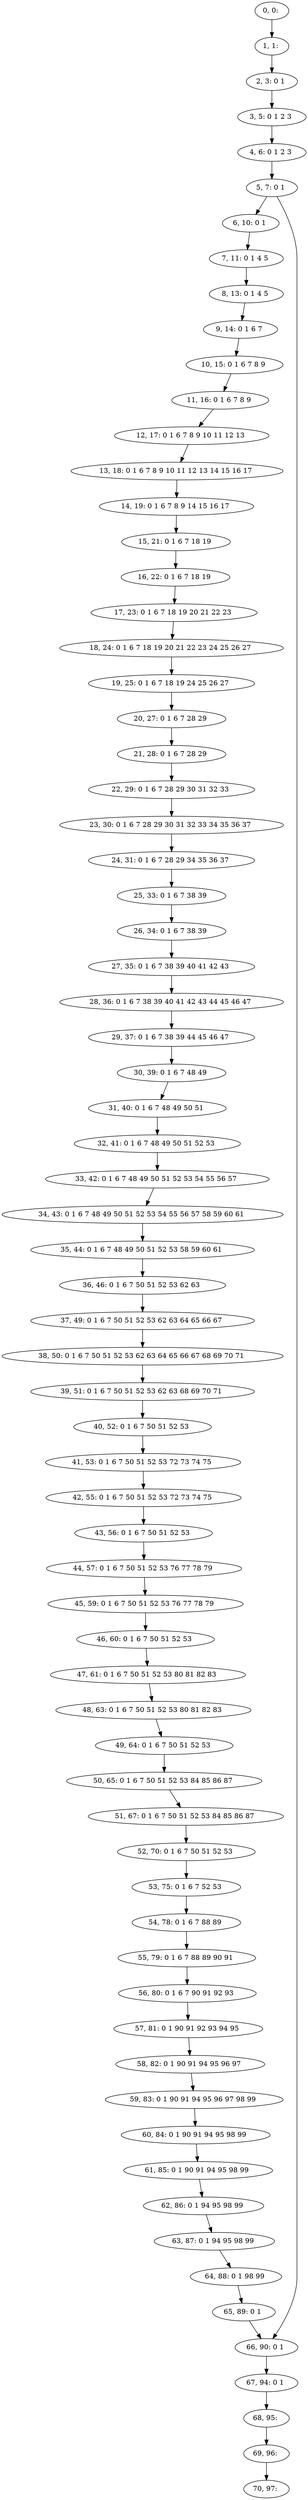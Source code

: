 digraph G {
0[label="0, 0: "];
1[label="1, 1: "];
2[label="2, 3: 0 1 "];
3[label="3, 5: 0 1 2 3 "];
4[label="4, 6: 0 1 2 3 "];
5[label="5, 7: 0 1 "];
6[label="6, 10: 0 1 "];
7[label="7, 11: 0 1 4 5 "];
8[label="8, 13: 0 1 4 5 "];
9[label="9, 14: 0 1 6 7 "];
10[label="10, 15: 0 1 6 7 8 9 "];
11[label="11, 16: 0 1 6 7 8 9 "];
12[label="12, 17: 0 1 6 7 8 9 10 11 12 13 "];
13[label="13, 18: 0 1 6 7 8 9 10 11 12 13 14 15 16 17 "];
14[label="14, 19: 0 1 6 7 8 9 14 15 16 17 "];
15[label="15, 21: 0 1 6 7 18 19 "];
16[label="16, 22: 0 1 6 7 18 19 "];
17[label="17, 23: 0 1 6 7 18 19 20 21 22 23 "];
18[label="18, 24: 0 1 6 7 18 19 20 21 22 23 24 25 26 27 "];
19[label="19, 25: 0 1 6 7 18 19 24 25 26 27 "];
20[label="20, 27: 0 1 6 7 28 29 "];
21[label="21, 28: 0 1 6 7 28 29 "];
22[label="22, 29: 0 1 6 7 28 29 30 31 32 33 "];
23[label="23, 30: 0 1 6 7 28 29 30 31 32 33 34 35 36 37 "];
24[label="24, 31: 0 1 6 7 28 29 34 35 36 37 "];
25[label="25, 33: 0 1 6 7 38 39 "];
26[label="26, 34: 0 1 6 7 38 39 "];
27[label="27, 35: 0 1 6 7 38 39 40 41 42 43 "];
28[label="28, 36: 0 1 6 7 38 39 40 41 42 43 44 45 46 47 "];
29[label="29, 37: 0 1 6 7 38 39 44 45 46 47 "];
30[label="30, 39: 0 1 6 7 48 49 "];
31[label="31, 40: 0 1 6 7 48 49 50 51 "];
32[label="32, 41: 0 1 6 7 48 49 50 51 52 53 "];
33[label="33, 42: 0 1 6 7 48 49 50 51 52 53 54 55 56 57 "];
34[label="34, 43: 0 1 6 7 48 49 50 51 52 53 54 55 56 57 58 59 60 61 "];
35[label="35, 44: 0 1 6 7 48 49 50 51 52 53 58 59 60 61 "];
36[label="36, 46: 0 1 6 7 50 51 52 53 62 63 "];
37[label="37, 49: 0 1 6 7 50 51 52 53 62 63 64 65 66 67 "];
38[label="38, 50: 0 1 6 7 50 51 52 53 62 63 64 65 66 67 68 69 70 71 "];
39[label="39, 51: 0 1 6 7 50 51 52 53 62 63 68 69 70 71 "];
40[label="40, 52: 0 1 6 7 50 51 52 53 "];
41[label="41, 53: 0 1 6 7 50 51 52 53 72 73 74 75 "];
42[label="42, 55: 0 1 6 7 50 51 52 53 72 73 74 75 "];
43[label="43, 56: 0 1 6 7 50 51 52 53 "];
44[label="44, 57: 0 1 6 7 50 51 52 53 76 77 78 79 "];
45[label="45, 59: 0 1 6 7 50 51 52 53 76 77 78 79 "];
46[label="46, 60: 0 1 6 7 50 51 52 53 "];
47[label="47, 61: 0 1 6 7 50 51 52 53 80 81 82 83 "];
48[label="48, 63: 0 1 6 7 50 51 52 53 80 81 82 83 "];
49[label="49, 64: 0 1 6 7 50 51 52 53 "];
50[label="50, 65: 0 1 6 7 50 51 52 53 84 85 86 87 "];
51[label="51, 67: 0 1 6 7 50 51 52 53 84 85 86 87 "];
52[label="52, 70: 0 1 6 7 50 51 52 53 "];
53[label="53, 75: 0 1 6 7 52 53 "];
54[label="54, 78: 0 1 6 7 88 89 "];
55[label="55, 79: 0 1 6 7 88 89 90 91 "];
56[label="56, 80: 0 1 6 7 90 91 92 93 "];
57[label="57, 81: 0 1 90 91 92 93 94 95 "];
58[label="58, 82: 0 1 90 91 94 95 96 97 "];
59[label="59, 83: 0 1 90 91 94 95 96 97 98 99 "];
60[label="60, 84: 0 1 90 91 94 95 98 99 "];
61[label="61, 85: 0 1 90 91 94 95 98 99 "];
62[label="62, 86: 0 1 94 95 98 99 "];
63[label="63, 87: 0 1 94 95 98 99 "];
64[label="64, 88: 0 1 98 99 "];
65[label="65, 89: 0 1 "];
66[label="66, 90: 0 1 "];
67[label="67, 94: 0 1 "];
68[label="68, 95: "];
69[label="69, 96: "];
70[label="70, 97: "];
0->1 ;
1->2 ;
2->3 ;
3->4 ;
4->5 ;
5->6 ;
5->66 ;
6->7 ;
7->8 ;
8->9 ;
9->10 ;
10->11 ;
11->12 ;
12->13 ;
13->14 ;
14->15 ;
15->16 ;
16->17 ;
17->18 ;
18->19 ;
19->20 ;
20->21 ;
21->22 ;
22->23 ;
23->24 ;
24->25 ;
25->26 ;
26->27 ;
27->28 ;
28->29 ;
29->30 ;
30->31 ;
31->32 ;
32->33 ;
33->34 ;
34->35 ;
35->36 ;
36->37 ;
37->38 ;
38->39 ;
39->40 ;
40->41 ;
41->42 ;
42->43 ;
43->44 ;
44->45 ;
45->46 ;
46->47 ;
47->48 ;
48->49 ;
49->50 ;
50->51 ;
51->52 ;
52->53 ;
53->54 ;
54->55 ;
55->56 ;
56->57 ;
57->58 ;
58->59 ;
59->60 ;
60->61 ;
61->62 ;
62->63 ;
63->64 ;
64->65 ;
65->66 ;
66->67 ;
67->68 ;
68->69 ;
69->70 ;
}
